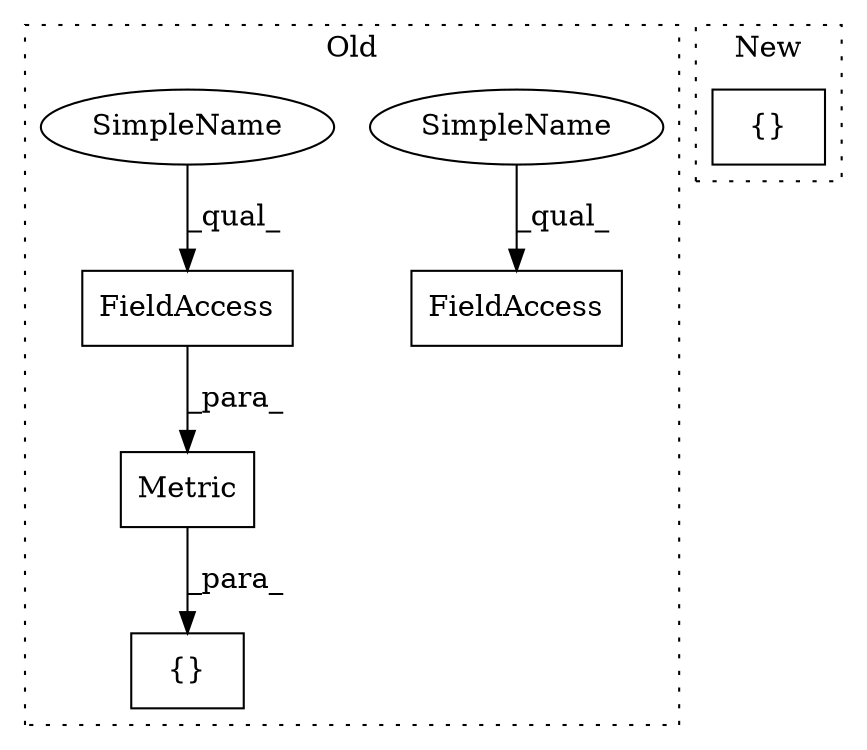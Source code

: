 digraph G {
subgraph cluster0 {
1 [label="Metric" a="32" s="4704,4737" l="7,1" shape="box"];
3 [label="{}" a="4" s="4678,4774" l="1,1" shape="box"];
4 [label="FieldAccess" a="22" s="4711" l="26" shape="box"];
5 [label="FieldAccess" a="22" s="4686" l="16" shape="box"];
6 [label="SimpleName" a="42" s="4686" l="7" shape="ellipse"];
7 [label="SimpleName" a="42" s="4711" l="7" shape="ellipse"];
label = "Old";
style="dotted";
}
subgraph cluster1 {
2 [label="{}" a="4" s="3413,3480" l="1,1" shape="box"];
label = "New";
style="dotted";
}
1 -> 3 [label="_para_"];
4 -> 1 [label="_para_"];
6 -> 5 [label="_qual_"];
7 -> 4 [label="_qual_"];
}